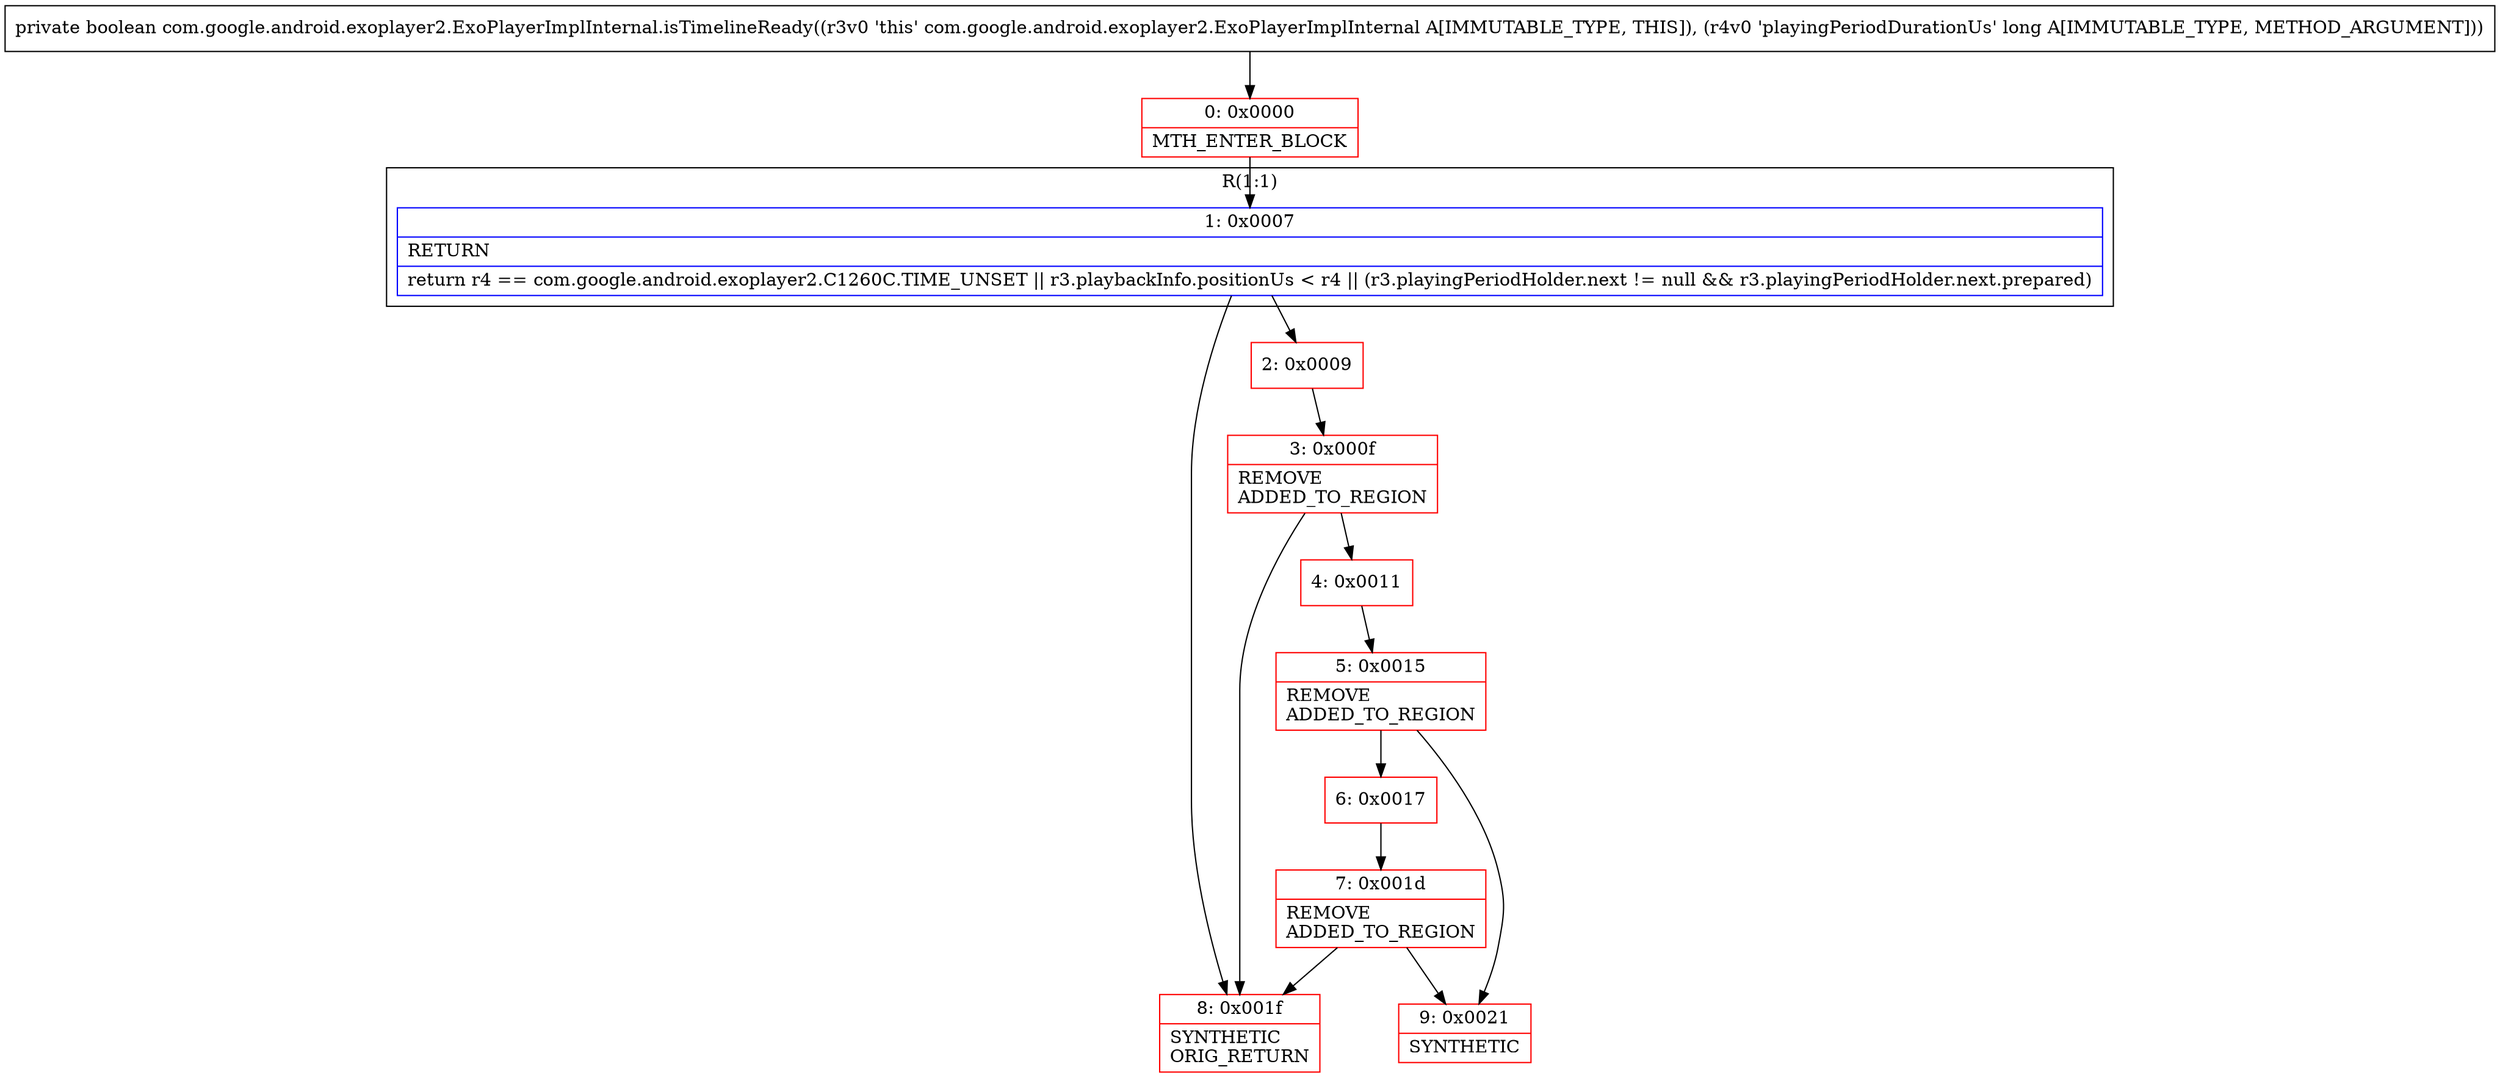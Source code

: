 digraph "CFG forcom.google.android.exoplayer2.ExoPlayerImplInternal.isTimelineReady(J)Z" {
subgraph cluster_Region_1835039625 {
label = "R(1:1)";
node [shape=record,color=blue];
Node_1 [shape=record,label="{1\:\ 0x0007|RETURN\l|return r4 == com.google.android.exoplayer2.C1260C.TIME_UNSET \|\| r3.playbackInfo.positionUs \< r4 \|\| (r3.playingPeriodHolder.next != null && r3.playingPeriodHolder.next.prepared)\l}"];
}
Node_0 [shape=record,color=red,label="{0\:\ 0x0000|MTH_ENTER_BLOCK\l}"];
Node_2 [shape=record,color=red,label="{2\:\ 0x0009}"];
Node_3 [shape=record,color=red,label="{3\:\ 0x000f|REMOVE\lADDED_TO_REGION\l}"];
Node_4 [shape=record,color=red,label="{4\:\ 0x0011}"];
Node_5 [shape=record,color=red,label="{5\:\ 0x0015|REMOVE\lADDED_TO_REGION\l}"];
Node_6 [shape=record,color=red,label="{6\:\ 0x0017}"];
Node_7 [shape=record,color=red,label="{7\:\ 0x001d|REMOVE\lADDED_TO_REGION\l}"];
Node_8 [shape=record,color=red,label="{8\:\ 0x001f|SYNTHETIC\lORIG_RETURN\l}"];
Node_9 [shape=record,color=red,label="{9\:\ 0x0021|SYNTHETIC\l}"];
MethodNode[shape=record,label="{private boolean com.google.android.exoplayer2.ExoPlayerImplInternal.isTimelineReady((r3v0 'this' com.google.android.exoplayer2.ExoPlayerImplInternal A[IMMUTABLE_TYPE, THIS]), (r4v0 'playingPeriodDurationUs' long A[IMMUTABLE_TYPE, METHOD_ARGUMENT])) }"];
MethodNode -> Node_0;
Node_1 -> Node_2;
Node_1 -> Node_8;
Node_0 -> Node_1;
Node_2 -> Node_3;
Node_3 -> Node_4;
Node_3 -> Node_8;
Node_4 -> Node_5;
Node_5 -> Node_6;
Node_5 -> Node_9;
Node_6 -> Node_7;
Node_7 -> Node_8;
Node_7 -> Node_9;
}

